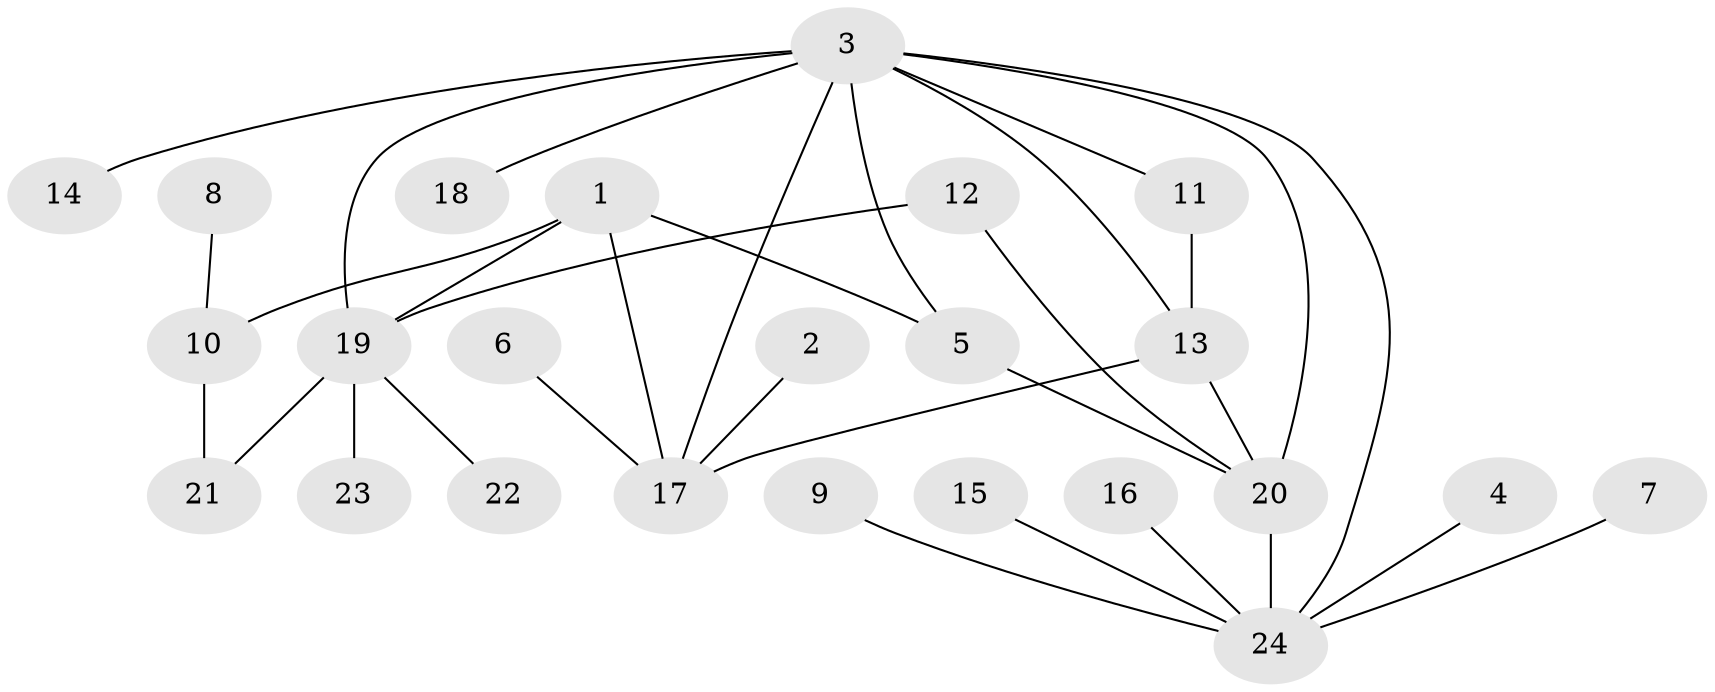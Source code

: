 // original degree distribution, {4: 0.1276595744680851, 6: 0.0425531914893617, 8: 0.02127659574468085, 5: 0.02127659574468085, 7: 0.0425531914893617, 3: 0.06382978723404255, 2: 0.1276595744680851, 1: 0.5531914893617021}
// Generated by graph-tools (version 1.1) at 2025/50/03/09/25 03:50:41]
// undirected, 24 vertices, 32 edges
graph export_dot {
graph [start="1"]
  node [color=gray90,style=filled];
  1;
  2;
  3;
  4;
  5;
  6;
  7;
  8;
  9;
  10;
  11;
  12;
  13;
  14;
  15;
  16;
  17;
  18;
  19;
  20;
  21;
  22;
  23;
  24;
  1 -- 5 [weight=1.0];
  1 -- 10 [weight=1.0];
  1 -- 17 [weight=1.0];
  1 -- 19 [weight=1.0];
  2 -- 17 [weight=1.0];
  3 -- 5 [weight=1.0];
  3 -- 11 [weight=1.0];
  3 -- 13 [weight=1.0];
  3 -- 14 [weight=1.0];
  3 -- 17 [weight=1.0];
  3 -- 18 [weight=1.0];
  3 -- 19 [weight=1.0];
  3 -- 20 [weight=1.0];
  3 -- 24 [weight=1.0];
  4 -- 24 [weight=1.0];
  5 -- 20 [weight=1.0];
  6 -- 17 [weight=1.0];
  7 -- 24 [weight=1.0];
  8 -- 10 [weight=1.0];
  9 -- 24 [weight=1.0];
  10 -- 21 [weight=1.0];
  11 -- 13 [weight=1.0];
  12 -- 19 [weight=1.0];
  12 -- 20 [weight=1.0];
  13 -- 17 [weight=1.0];
  13 -- 20 [weight=1.0];
  15 -- 24 [weight=1.0];
  16 -- 24 [weight=1.0];
  19 -- 21 [weight=1.0];
  19 -- 22 [weight=1.0];
  19 -- 23 [weight=1.0];
  20 -- 24 [weight=1.0];
}
